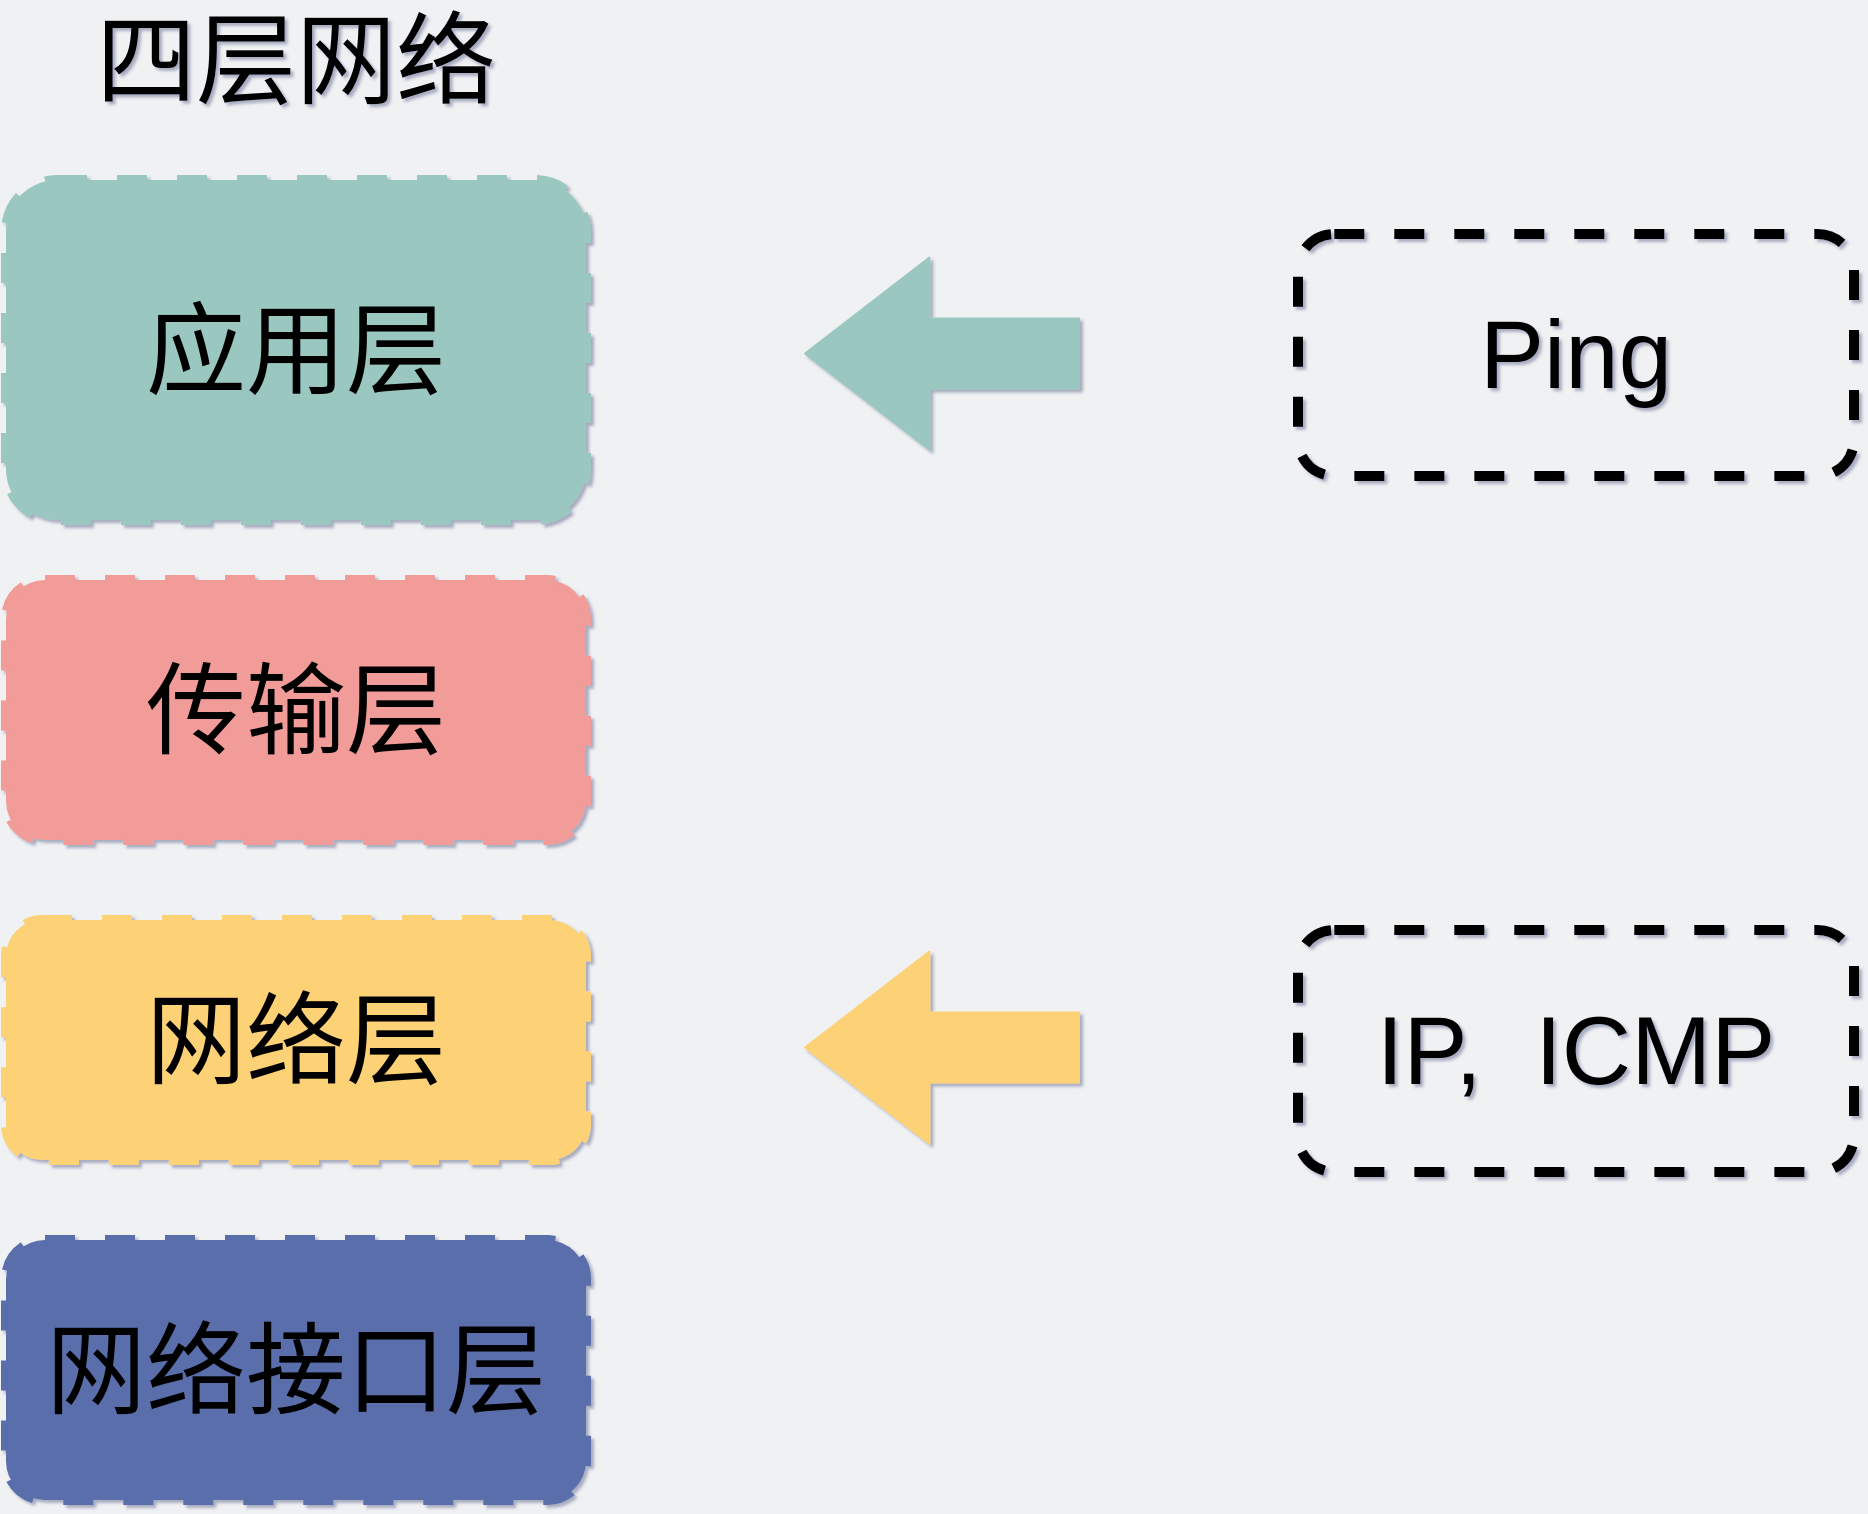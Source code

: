 <mxfile version="14.7.5" type="github">
  <diagram id="3228e29e-7158-1315-38df-8450db1d8a1d" name="Page-1">
    <mxGraphModel dx="1550" dy="1570" grid="0" gridSize="10" guides="1" tooltips="1" connect="1" arrows="1" fold="1" page="1" pageScale="1" pageWidth="1500" pageHeight="800" background="#EFF1F3" math="0" shadow="1">
      <root>
        <mxCell id="0" />
        <mxCell id="1" parent="0" />
        <mxCell id="PNogIBSBwXJLe9Jx7B5x-2" value="" style="rounded=1;whiteSpace=wrap;html=1;fontColor=#4A919B;fillColor=none;strokeWidth=5;dashed=1;" vertex="1" parent="1">
          <mxGeometry x="943" y="480" width="278" height="121" as="geometry" />
        </mxCell>
        <mxCell id="FyYvvIjHZ3Y8gI8X0XbX-5" value="&lt;font style=&quot;font-size: 50px&quot;&gt;应用层&lt;/font&gt;" style="rounded=1;whiteSpace=wrap;html=1;dashed=1;strokeWidth=5;fontColor=none;fillColor=#9AC7BF;strokeColor=#9AC7BF;" parent="1" vertex="1">
          <mxGeometry x="297" y="105" width="290" height="170" as="geometry" />
        </mxCell>
        <mxCell id="FyYvvIjHZ3Y8gI8X0XbX-6" value="&lt;font style=&quot;font-size: 50px&quot;&gt;传输层&lt;/font&gt;" style="rounded=1;whiteSpace=wrap;html=1;dashed=1;strokeWidth=5;fontColor=none;fillColor=#F19C99;strokeColor=#F19C99;" parent="1" vertex="1">
          <mxGeometry x="297" y="305" width="290" height="130" as="geometry" />
        </mxCell>
        <mxCell id="FyYvvIjHZ3Y8gI8X0XbX-8" value="&lt;span style=&quot;font-size: 50px&quot;&gt;网络层&lt;/span&gt;" style="rounded=1;whiteSpace=wrap;html=1;dashed=1;strokeWidth=5;fontColor=none;fillColor=#FDD276;strokeColor=#FDD276;" parent="1" vertex="1">
          <mxGeometry x="297" y="475" width="290" height="120" as="geometry" />
        </mxCell>
        <mxCell id="FyYvvIjHZ3Y8gI8X0XbX-9" value="&lt;span style=&quot;font-size: 50px&quot;&gt;网络接口层&lt;/span&gt;" style="rounded=1;whiteSpace=wrap;html=1;dashed=1;strokeWidth=5;fontColor=none;fillColor=#5A6EAB;strokeColor=#5A6EAB;" parent="1" vertex="1">
          <mxGeometry x="297" y="635" width="290" height="130" as="geometry" />
        </mxCell>
        <mxCell id="uhh944_df_AJf7MUhFY7-5" value="&lt;font style=&quot;font-size: 50px&quot;&gt;四层网络&lt;/font&gt;" style="text;html=1;strokeColor=none;fillColor=none;align=center;verticalAlign=middle;whiteSpace=wrap;rounded=0;" parent="1" vertex="1">
          <mxGeometry x="317" y="35" width="250" height="20" as="geometry" />
        </mxCell>
        <mxCell id="PNogIBSBwXJLe9Jx7B5x-1" value="&lt;font style=&quot;font-size: 48px&quot; color=&quot;#000000&quot;&gt;IP,&amp;nbsp; ICMP&lt;/font&gt;" style="text;html=1;strokeColor=none;fillColor=none;align=center;verticalAlign=middle;whiteSpace=wrap;rounded=0;fontColor=#4A919B;" vertex="1" parent="1">
          <mxGeometry x="957" y="493" width="250" height="93" as="geometry" />
        </mxCell>
        <mxCell id="PNogIBSBwXJLe9Jx7B5x-3" value="" style="shape=flexArrow;endArrow=classic;html=1;fontColor=#4A919B;endWidth=60;endSize=20.392;width=35;strokeColor=#FDD276;fillColor=#FDD276;" edge="1" parent="1">
          <mxGeometry width="50" height="50" relative="1" as="geometry">
            <mxPoint x="834" y="538.79" as="sourcePoint" />
            <mxPoint x="696" y="538.79" as="targetPoint" />
          </mxGeometry>
        </mxCell>
        <mxCell id="PNogIBSBwXJLe9Jx7B5x-4" value="" style="rounded=1;whiteSpace=wrap;html=1;fontColor=#4A919B;fillColor=none;strokeWidth=5;dashed=1;" vertex="1" parent="1">
          <mxGeometry x="943" y="132" width="278" height="121" as="geometry" />
        </mxCell>
        <mxCell id="PNogIBSBwXJLe9Jx7B5x-5" value="&lt;font style=&quot;font-size: 48px&quot; color=&quot;#000000&quot;&gt;Ping&lt;/font&gt;" style="text;html=1;strokeColor=none;fillColor=none;align=center;verticalAlign=middle;whiteSpace=wrap;rounded=0;fontColor=#4A919B;" vertex="1" parent="1">
          <mxGeometry x="957" y="145" width="250" height="93" as="geometry" />
        </mxCell>
        <mxCell id="PNogIBSBwXJLe9Jx7B5x-6" value="" style="shape=flexArrow;endArrow=classic;html=1;fontColor=#4A919B;endWidth=60;endSize=20.392;width=35;fillColor=#9AC7BF;strokeColor=#9AC7BF;" edge="1" parent="1">
          <mxGeometry width="50" height="50" relative="1" as="geometry">
            <mxPoint x="834" y="191.79" as="sourcePoint" />
            <mxPoint x="696" y="191.79" as="targetPoint" />
          </mxGeometry>
        </mxCell>
      </root>
    </mxGraphModel>
  </diagram>
</mxfile>

